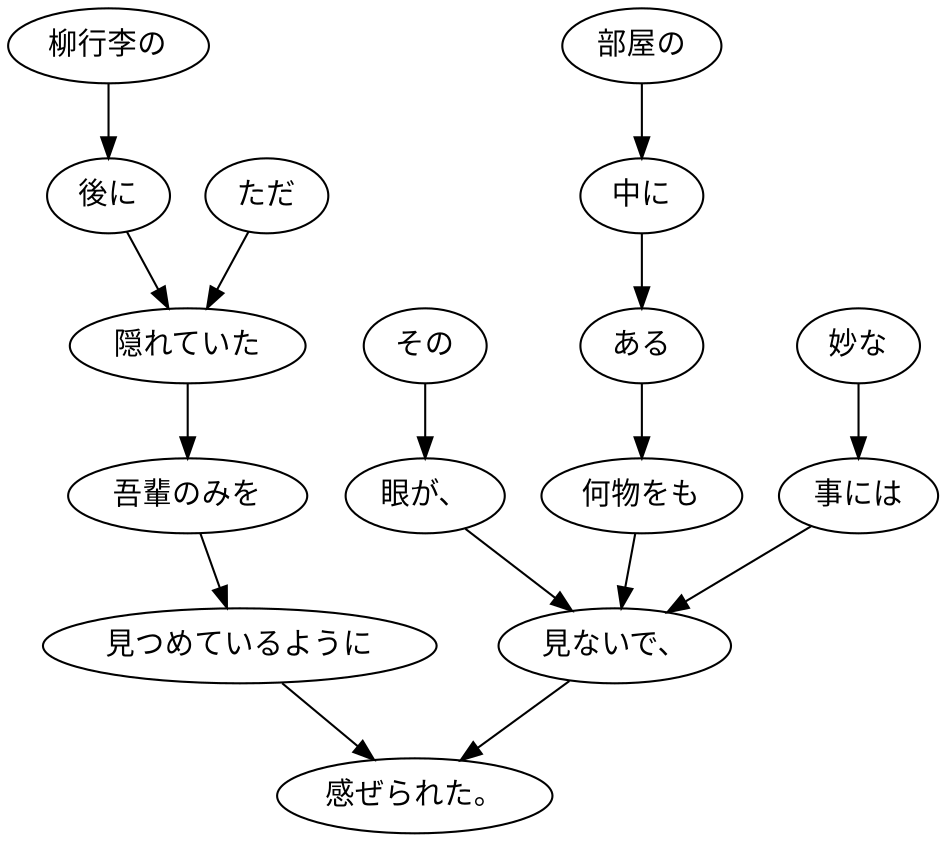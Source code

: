 digraph graph2756 {
	node0 [label="妙な"];
	node1 [label="事には"];
	node2 [label="その"];
	node3 [label="眼が、"];
	node4 [label="部屋の"];
	node5 [label="中に"];
	node6 [label="ある"];
	node7 [label="何物をも"];
	node8 [label="見ないで、"];
	node9 [label="ただ"];
	node10 [label="柳行李の"];
	node11 [label="後に"];
	node12 [label="隠れていた"];
	node13 [label="吾輩のみを"];
	node14 [label="見つめているように"];
	node15 [label="感ぜられた。"];
	node0 -> node1;
	node1 -> node8;
	node2 -> node3;
	node3 -> node8;
	node4 -> node5;
	node5 -> node6;
	node6 -> node7;
	node7 -> node8;
	node8 -> node15;
	node9 -> node12;
	node10 -> node11;
	node11 -> node12;
	node12 -> node13;
	node13 -> node14;
	node14 -> node15;
}

